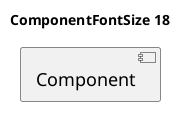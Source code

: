 @startuml
'!include ../../../plantuml-styles/plantuml-ae-skinparam-ex.iuml

skinparam ComponentFontSize 18

title ComponentFontSize 18

component Component 
@enduml